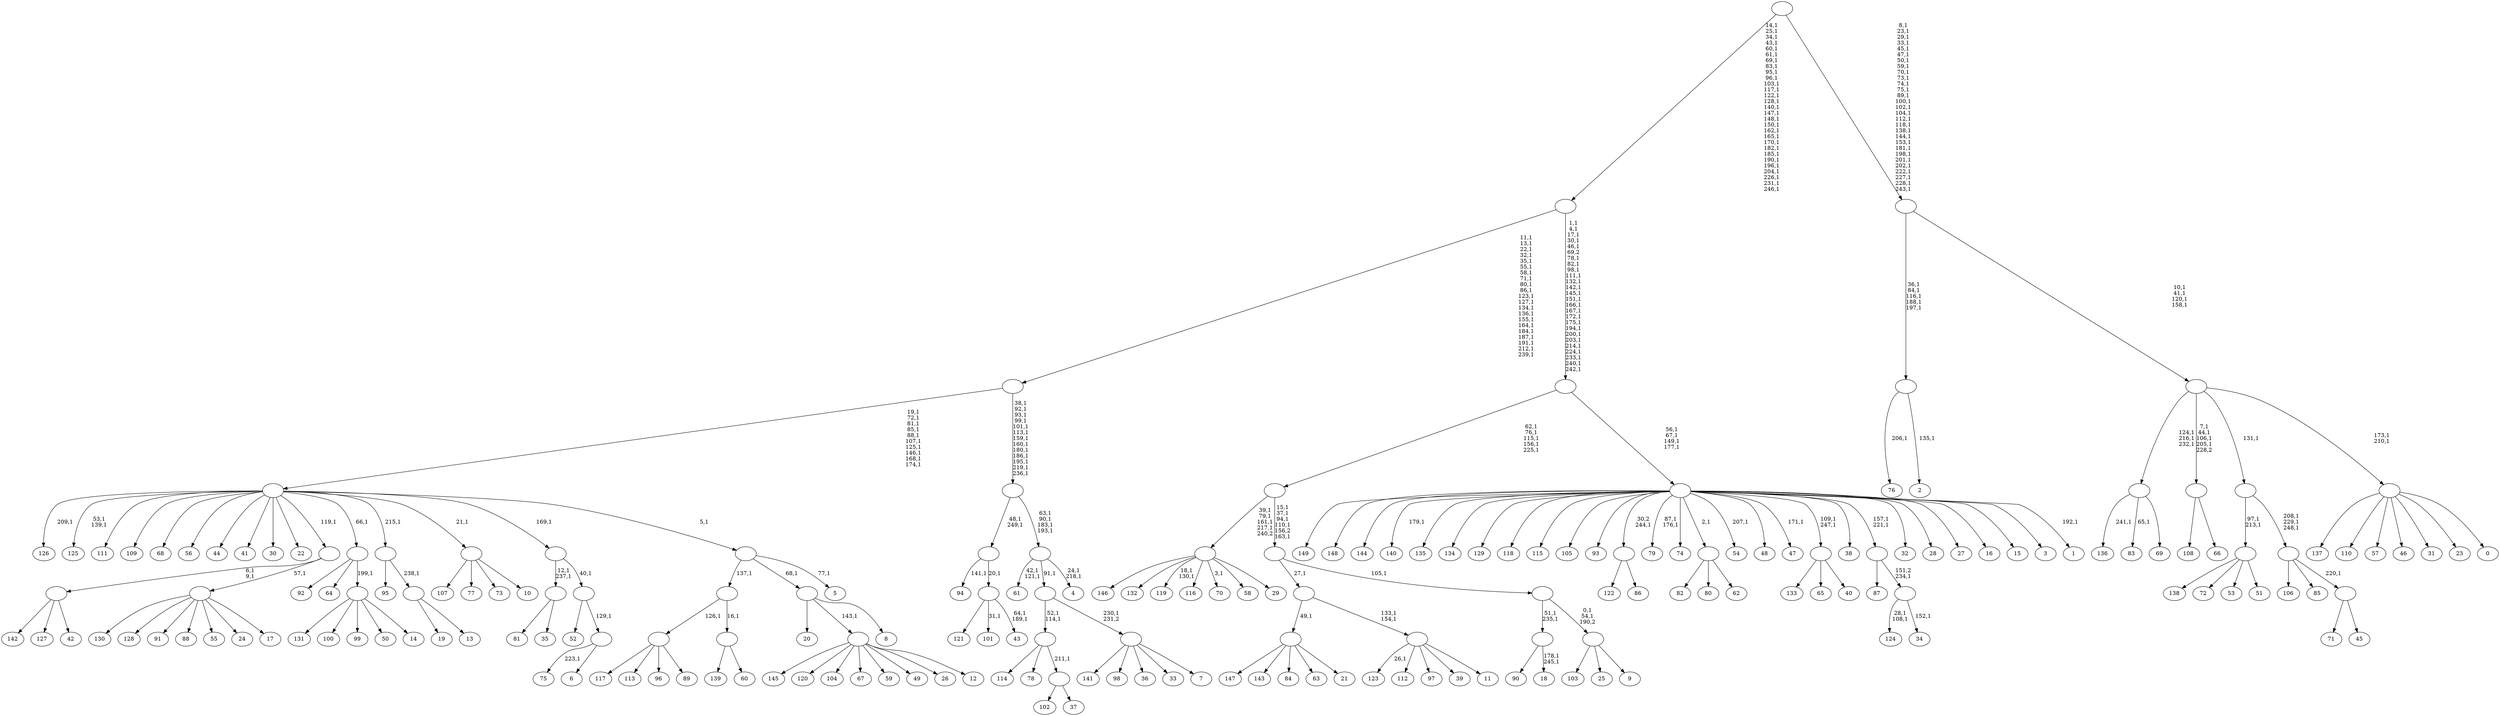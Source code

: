 digraph T {
	400 [label="149"]
	399 [label="148"]
	398 [label="147"]
	397 [label="146"]
	396 [label="145"]
	395 [label="144"]
	394 [label="143"]
	393 [label="142"]
	392 [label="141"]
	391 [label="140"]
	389 [label="139"]
	388 [label="138"]
	387 [label="137"]
	386 [label="136"]
	384 [label="135"]
	383 [label="134"]
	382 [label="133"]
	381 [label="132"]
	380 [label="131"]
	379 [label="130"]
	378 [label="129"]
	377 [label="128"]
	376 [label="127"]
	375 [label="126"]
	373 [label="125"]
	370 [label="124"]
	367 [label="123"]
	365 [label="122"]
	364 [label="121"]
	363 [label="120"]
	362 [label="119"]
	359 [label="118"]
	358 [label="117"]
	357 [label="116"]
	356 [label="115"]
	355 [label="114"]
	354 [label="113"]
	353 [label="112"]
	352 [label="111"]
	351 [label="110"]
	350 [label="109"]
	349 [label="108"]
	348 [label="107"]
	347 [label="106"]
	346 [label="105"]
	345 [label="104"]
	344 [label="103"]
	343 [label="102"]
	342 [label="101"]
	340 [label="100"]
	339 [label="99"]
	338 [label="98"]
	337 [label="97"]
	336 [label="96"]
	335 [label="95"]
	334 [label="94"]
	332 [label="93"]
	331 [label="92"]
	330 [label="91"]
	329 [label="90"]
	328 [label="89"]
	327 [label=""]
	326 [label="88"]
	325 [label="87"]
	324 [label="86"]
	323 [label=""]
	322 [label="85"]
	321 [label="84"]
	320 [label="83"]
	318 [label="82"]
	317 [label="81"]
	316 [label="80"]
	315 [label="79"]
	312 [label="78"]
	311 [label="77"]
	310 [label="76"]
	308 [label="75"]
	306 [label="74"]
	305 [label="73"]
	304 [label="72"]
	303 [label="71"]
	302 [label="70"]
	300 [label="69"]
	299 [label=""]
	296 [label="68"]
	295 [label="67"]
	294 [label="66"]
	293 [label=""]
	289 [label="65"]
	288 [label="64"]
	287 [label="63"]
	286 [label="62"]
	285 [label=""]
	284 [label="61"]
	281 [label="60"]
	280 [label=""]
	279 [label=""]
	278 [label="59"]
	277 [label="58"]
	276 [label="57"]
	275 [label="56"]
	274 [label="55"]
	273 [label="54"]
	271 [label="53"]
	270 [label="52"]
	269 [label="51"]
	268 [label=""]
	266 [label="50"]
	265 [label="49"]
	264 [label="48"]
	263 [label="47"]
	261 [label="46"]
	260 [label="45"]
	259 [label=""]
	258 [label=""]
	255 [label=""]
	254 [label="44"]
	253 [label="43"]
	250 [label=""]
	249 [label=""]
	247 [label="42"]
	246 [label=""]
	244 [label="41"]
	243 [label="40"]
	242 [label=""]
	240 [label="39"]
	239 [label="38"]
	238 [label="37"]
	237 [label=""]
	236 [label=""]
	234 [label="36"]
	233 [label="35"]
	232 [label=""]
	230 [label="34"]
	228 [label=""]
	227 [label=""]
	225 [label="33"]
	224 [label="32"]
	223 [label="31"]
	222 [label="30"]
	221 [label="29"]
	220 [label=""]
	216 [label="28"]
	215 [label="27"]
	214 [label="26"]
	213 [label="25"]
	212 [label="24"]
	211 [label="23"]
	210 [label="22"]
	209 [label="21"]
	208 [label=""]
	207 [label="20"]
	206 [label="19"]
	205 [label="18"]
	202 [label=""]
	200 [label="17"]
	199 [label=""]
	198 [label=""]
	197 [label="16"]
	196 [label="15"]
	195 [label="14"]
	194 [label=""]
	193 [label=""]
	192 [label="13"]
	191 [label=""]
	190 [label=""]
	189 [label="12"]
	188 [label=""]
	187 [label="11"]
	186 [label=""]
	184 [label=""]
	183 [label="10"]
	182 [label=""]
	181 [label="9"]
	180 [label=""]
	178 [label=""]
	177 [label=""]
	172 [label=""]
	167 [label="8"]
	166 [label=""]
	165 [label="7"]
	164 [label=""]
	163 [label=""]
	162 [label="6"]
	161 [label=""]
	160 [label=""]
	159 [label=""]
	158 [label="5"]
	156 [label=""]
	155 [label=""]
	145 [label="4"]
	142 [label=""]
	138 [label=""]
	125 [label=""]
	104 [label="3"]
	103 [label="2"]
	101 [label=""]
	96 [label="1"]
	94 [label=""]
	90 [label=""]
	65 [label=""]
	36 [label="0"]
	35 [label=""]
	33 [label=""]
	29 [label=""]
	0 [label=""]
	327 -> 358 [label=""]
	327 -> 354 [label=""]
	327 -> 336 [label=""]
	327 -> 328 [label=""]
	323 -> 365 [label=""]
	323 -> 324 [label=""]
	299 -> 320 [label="65,1"]
	299 -> 386 [label="241,1"]
	299 -> 300 [label=""]
	293 -> 349 [label=""]
	293 -> 294 [label=""]
	285 -> 318 [label=""]
	285 -> 316 [label=""]
	285 -> 286 [label=""]
	280 -> 389 [label=""]
	280 -> 281 [label=""]
	279 -> 327 [label="126,1"]
	279 -> 280 [label="16,1"]
	268 -> 388 [label=""]
	268 -> 304 [label=""]
	268 -> 271 [label=""]
	268 -> 269 [label=""]
	259 -> 303 [label=""]
	259 -> 260 [label=""]
	258 -> 347 [label=""]
	258 -> 322 [label=""]
	258 -> 259 [label="220,1"]
	255 -> 258 [label="208,1\n229,1\n248,1"]
	255 -> 268 [label="97,1\n213,1"]
	250 -> 253 [label="64,1\n189,1"]
	250 -> 342 [label="31,1"]
	250 -> 364 [label=""]
	249 -> 334 [label="141,1"]
	249 -> 250 [label="20,1"]
	246 -> 393 [label=""]
	246 -> 376 [label=""]
	246 -> 247 [label=""]
	242 -> 382 [label=""]
	242 -> 289 [label=""]
	242 -> 243 [label=""]
	237 -> 343 [label=""]
	237 -> 238 [label=""]
	236 -> 355 [label=""]
	236 -> 312 [label=""]
	236 -> 237 [label="211,1"]
	232 -> 317 [label=""]
	232 -> 233 [label=""]
	228 -> 230 [label="152,1"]
	228 -> 370 [label="28,1\n108,1"]
	227 -> 325 [label=""]
	227 -> 228 [label="151,2\n234,1"]
	220 -> 302 [label="3,1"]
	220 -> 362 [label="18,1\n130,1"]
	220 -> 397 [label=""]
	220 -> 381 [label=""]
	220 -> 357 [label=""]
	220 -> 277 [label=""]
	220 -> 221 [label=""]
	208 -> 398 [label=""]
	208 -> 394 [label=""]
	208 -> 321 [label=""]
	208 -> 287 [label=""]
	208 -> 209 [label=""]
	202 -> 205 [label="178,1\n245,1"]
	202 -> 329 [label=""]
	199 -> 379 [label=""]
	199 -> 377 [label=""]
	199 -> 330 [label=""]
	199 -> 326 [label=""]
	199 -> 274 [label=""]
	199 -> 212 [label=""]
	199 -> 200 [label=""]
	198 -> 246 [label="6,1\n9,1"]
	198 -> 199 [label="57,1"]
	194 -> 380 [label=""]
	194 -> 340 [label=""]
	194 -> 339 [label=""]
	194 -> 266 [label=""]
	194 -> 195 [label=""]
	193 -> 331 [label=""]
	193 -> 288 [label=""]
	193 -> 194 [label="199,1"]
	191 -> 206 [label=""]
	191 -> 192 [label=""]
	190 -> 335 [label=""]
	190 -> 191 [label="238,1"]
	188 -> 396 [label=""]
	188 -> 363 [label=""]
	188 -> 345 [label=""]
	188 -> 295 [label=""]
	188 -> 278 [label=""]
	188 -> 265 [label=""]
	188 -> 214 [label=""]
	188 -> 189 [label=""]
	186 -> 367 [label="26,1"]
	186 -> 353 [label=""]
	186 -> 337 [label=""]
	186 -> 240 [label=""]
	186 -> 187 [label=""]
	184 -> 186 [label="133,1\n154,1"]
	184 -> 208 [label="49,1"]
	182 -> 348 [label=""]
	182 -> 311 [label=""]
	182 -> 305 [label=""]
	182 -> 183 [label=""]
	180 -> 344 [label=""]
	180 -> 213 [label=""]
	180 -> 181 [label=""]
	178 -> 180 [label="0,1\n54,1\n190,2"]
	178 -> 202 [label="51,1\n235,1"]
	177 -> 184 [label="27,1"]
	177 -> 178 [label="105,1"]
	172 -> 177 [label="15,1\n37,1\n94,1\n110,1\n156,2\n163,1"]
	172 -> 220 [label="39,1\n79,1\n161,1\n217,1\n240,2"]
	166 -> 207 [label=""]
	166 -> 188 [label="143,1"]
	166 -> 167 [label=""]
	164 -> 392 [label=""]
	164 -> 338 [label=""]
	164 -> 234 [label=""]
	164 -> 225 [label=""]
	164 -> 165 [label=""]
	163 -> 236 [label="52,1\n114,1"]
	163 -> 164 [label="230,1\n231,2"]
	161 -> 308 [label="223,1"]
	161 -> 162 [label=""]
	160 -> 270 [label=""]
	160 -> 161 [label="129,1"]
	159 -> 232 [label="12,1\n237,1"]
	159 -> 160 [label="40,1"]
	156 -> 158 [label="77,1"]
	156 -> 279 [label="137,1"]
	156 -> 166 [label="68,1"]
	155 -> 373 [label="53,1\n139,1"]
	155 -> 375 [label="209,1"]
	155 -> 352 [label=""]
	155 -> 350 [label=""]
	155 -> 296 [label=""]
	155 -> 275 [label=""]
	155 -> 254 [label=""]
	155 -> 244 [label=""]
	155 -> 222 [label=""]
	155 -> 210 [label=""]
	155 -> 198 [label="119,1"]
	155 -> 193 [label="66,1"]
	155 -> 190 [label="215,1"]
	155 -> 182 [label="21,1"]
	155 -> 159 [label="169,1"]
	155 -> 156 [label="5,1"]
	142 -> 145 [label="24,1\n218,1"]
	142 -> 284 [label="42,1\n121,1"]
	142 -> 163 [label="91,1"]
	138 -> 142 [label="63,1\n90,1\n183,1\n193,1"]
	138 -> 249 [label="48,1\n249,1"]
	125 -> 138 [label="38,1\n92,1\n93,1\n99,1\n101,1\n113,1\n159,1\n160,1\n180,1\n186,1\n195,1\n219,1\n236,1"]
	125 -> 155 [label="19,1\n72,1\n81,1\n85,1\n88,1\n107,1\n125,1\n146,1\n168,1\n174,1"]
	101 -> 103 [label="135,1"]
	101 -> 310 [label="206,1"]
	94 -> 96 [label="192,1"]
	94 -> 227 [label="157,1\n221,1"]
	94 -> 242 [label="109,1\n247,1"]
	94 -> 263 [label="171,1"]
	94 -> 273 [label="207,1"]
	94 -> 315 [label="87,1\n176,1"]
	94 -> 391 [label="179,1"]
	94 -> 400 [label=""]
	94 -> 399 [label=""]
	94 -> 395 [label=""]
	94 -> 384 [label=""]
	94 -> 383 [label=""]
	94 -> 378 [label=""]
	94 -> 359 [label=""]
	94 -> 356 [label=""]
	94 -> 346 [label=""]
	94 -> 332 [label=""]
	94 -> 323 [label="30,2\n244,1"]
	94 -> 306 [label=""]
	94 -> 285 [label="2,1"]
	94 -> 264 [label=""]
	94 -> 239 [label=""]
	94 -> 224 [label=""]
	94 -> 216 [label=""]
	94 -> 215 [label=""]
	94 -> 197 [label=""]
	94 -> 196 [label=""]
	94 -> 104 [label=""]
	90 -> 94 [label="56,1\n67,1\n149,1\n177,1"]
	90 -> 172 [label="62,1\n76,1\n115,1\n156,1\n225,1"]
	65 -> 90 [label="1,1\n4,1\n17,1\n30,1\n46,1\n69,2\n78,1\n82,1\n98,1\n111,1\n132,1\n142,1\n145,1\n151,1\n166,1\n167,1\n172,1\n175,1\n194,1\n200,1\n203,1\n214,1\n224,1\n233,1\n240,1\n242,1"]
	65 -> 125 [label="11,1\n13,1\n22,1\n32,1\n35,1\n55,1\n58,1\n71,1\n80,1\n86,1\n123,1\n127,1\n134,1\n136,1\n155,1\n164,1\n184,1\n187,1\n191,1\n212,1\n239,1"]
	35 -> 387 [label=""]
	35 -> 351 [label=""]
	35 -> 276 [label=""]
	35 -> 261 [label=""]
	35 -> 223 [label=""]
	35 -> 211 [label=""]
	35 -> 36 [label=""]
	33 -> 35 [label="173,1\n210,1"]
	33 -> 293 [label="7,1\n44,1\n106,1\n205,1\n228,2"]
	33 -> 299 [label="124,1\n216,1\n232,1"]
	33 -> 255 [label="131,1"]
	29 -> 33 [label="10,1\n41,1\n120,1\n158,1"]
	29 -> 101 [label="36,1\n84,1\n116,1\n188,1\n197,1"]
	0 -> 29 [label="8,1\n23,1\n29,1\n33,1\n45,1\n47,1\n50,1\n59,1\n70,1\n73,1\n74,1\n75,1\n89,1\n100,1\n102,1\n104,1\n112,1\n118,1\n138,1\n144,1\n153,1\n181,1\n198,1\n201,1\n202,1\n222,1\n227,1\n228,1\n243,1"]
	0 -> 65 [label="14,1\n25,1\n34,1\n43,1\n60,1\n61,1\n69,1\n83,1\n95,1\n96,1\n103,1\n117,1\n122,1\n128,1\n140,1\n147,1\n148,1\n150,1\n162,1\n165,1\n170,1\n182,1\n185,1\n190,1\n196,1\n204,1\n226,1\n231,1\n246,1"]
}
